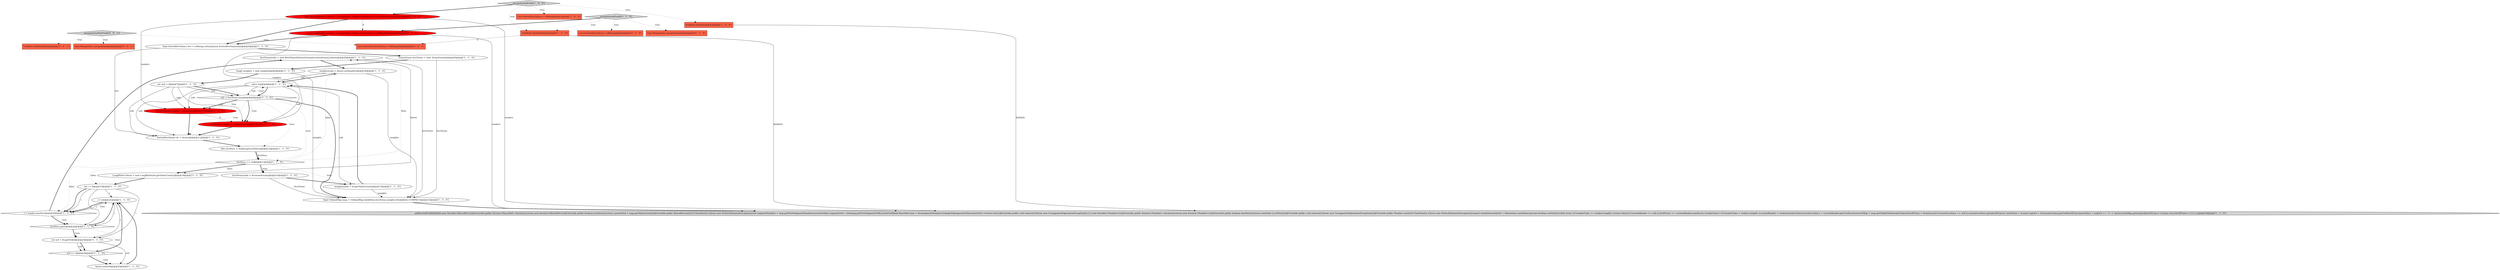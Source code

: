 digraph {
17 [style = filled, label = "liveTerms(sub( = new BitsFilteredTermsEnum(dv.termsEnum(),bitset)@@@29@@@['1', '1', '0']", fillcolor = white, shape = ellipse image = "AAA0AAABBB1BBB"];
14 [style = filled, label = "weights(sub( = bitset.cardinality()@@@30@@@['1', '1', '0']", fillcolor = white, shape = ellipse image = "AAA0AAABBB1BBB"];
15 [style = filled, label = "final OrdinalMap map = OrdinalMap.build(this,liveTerms,weights,PackedInts.COMPACT)@@@33@@@['1', '1', '0']", fillcolor = white, shape = ellipse image = "AAA0AAABBB1BBB"];
20 [style = filled, label = "TermsEnum liveTerms = new TermsEnum((((@@@5@@@['1', '1', '0']", fillcolor = white, shape = ellipse image = "AAA0AAABBB1BBB"];
8 [style = filled, label = "AtomicReader reader = readers(sub(@@@10@@@['1', '0', '0']", fillcolor = red, shape = ellipse image = "AAA1AAABBB1BBB"];
7 [style = filled, label = "weights(sub( = dv.getValueCount()@@@15@@@['1', '1', '0']", fillcolor = white, shape = ellipse image = "AAA0AAABBB1BBB"];
23 [style = filled, label = "SortedDocValues dv = dvs(sub(@@@11@@@['1', '1', '0']", fillcolor = white, shape = ellipse image = "AAA0AAABBB1BBB"];
34 [style = filled, label = "FieldInfo fieldInfo@@@2@@@['0', '0', '1']", fillcolor = tomato, shape = box image = "AAA0AAABBB3BBB"];
37 [style = filled, label = "List<SortedSetDocValues> toMerge@@@2@@@['0', '0', '1']", fillcolor = tomato, shape = box image = "AAA0AAABBB3BBB"];
12 [style = filled, label = "Bits liveDocs = reader.getLiveDocs()@@@12@@@['1', '1', '0']", fillcolor = white, shape = ellipse image = "AAA0AAABBB1BBB"];
28 [style = filled, label = "int sub = 0@@@7@@@['1', '1', '0']", fillcolor = white, shape = ellipse image = "AAA0AAABBB1BBB"];
9 [style = filled, label = "FieldInfo fieldInfo@@@2@@@['1', '1', '0']", fillcolor = tomato, shape = box image = "AAA0AAABBB1BBB"];
21 [style = filled, label = "i++@@@21@@@['1', '1', '0']", fillcolor = white, shape = ellipse image = "AAA0AAABBB1BBB"];
6 [style = filled, label = "liveTerms(sub( = dv.termsEnum()@@@14@@@['1', '1', '0']", fillcolor = white, shape = ellipse image = "AAA0AAABBB1BBB"];
27 [style = filled, label = "liveDocs.get(i)@@@22@@@['1', '1', '0']", fillcolor = white, shape = diamond image = "AAA0AAABBB1BBB"];
25 [style = filled, label = "bitset.set(ord)@@@25@@@['1', '1', '0']", fillcolor = white, shape = ellipse image = "AAA0AAABBB1BBB"];
5 [style = filled, label = "long(( weights = new long((((@@@6@@@['1', '1', '0']", fillcolor = white, shape = ellipse image = "AAA0AAABBB1BBB"];
30 [style = filled, label = "List<SortedDocValues> toMerge@@@2@@@['0', '1', '0']", fillcolor = tomato, shape = box image = "AAA0AAABBB2BBB"];
36 [style = filled, label = "final MergeState mergeState@@@2@@@['0', '0', '1']", fillcolor = tomato, shape = box image = "AAA0AAABBB3BBB"];
18 [style = filled, label = "mergeSortedField['1', '0', '0']", fillcolor = lightgray, shape = diamond image = "AAA0AAABBB1BBB"];
26 [style = filled, label = "final SortedDocValues dvs = toMerge.toArray(new SortedDocValues(((()@@@4@@@['1', '1', '0']", fillcolor = white, shape = ellipse image = "AAA0AAABBB1BBB"];
0 [style = filled, label = "addSortedField(fieldInfo,new Iterable<BytesRef>(){@Override public Iterator<BytesRef> iterator(){return new Iterator<BytesRef>(){@Override public boolean hasNext(){return currentOrd < map.getValueCount()}@Override public BytesRef next(){if (!hasNext()) {throw new NoSuchElementException()}int segmentNumber = map.getFirstSegmentNumber(currentOrd)int segmentOrd = (int)map.getFirstSegmentOrd(currentOrd)final BytesRef term = dvs(segmentNumber(.lookupOrd(segmentOrd)currentOrd++return term}@Override public void remove(){throw new UnsupportedOperationException()}}}},new Iterable<Number>(){@Override public Iterator<Number> iterator(){return new Iterator<Number>(){@Override public boolean hasNext(){return nextIsSet || setNext()}@Override public void remove(){throw new UnsupportedOperationException()}@Override public Number next(){if (!hasNext()) {throw new NoSuchElementException()}assert nextIsSetnextIsSet = falsereturn nextValue}private boolean setNext(){while (true) {if (readerUpto == readers.length) {return false}if (currentReader == null || docIDUpto == currentReader.maxDoc()) {readerUpto++if (readerUpto < readers.length) {currentReader = readers(readerUpto(currentLiveDocs = currentReader.getLiveDocs()currentMap = map.getGlobalOrds(readerUpto)}docIDUpto = 0continue}if (currentLiveDocs == null || currentLiveDocs.get(docIDUpto)) {nextIsSet = trueint segOrd = dvs(readerUpto(.getOrd(docIDUpto)nextValue = segOrd == -1? -1: (int)currentMap.get(segOrd)docIDUpto++return true}docIDUpto++}}}}})@@@34@@@['1', '1', '0']", fillcolor = lightgray, shape = ellipse image = "AAA0AAABBB1BBB"];
35 [style = filled, label = "mergeSortedSetField['0', '0', '1']", fillcolor = lightgray, shape = diamond image = "AAA0AAABBB3BBB"];
24 [style = filled, label = "i < reader.maxDoc()@@@20@@@['1', '1', '0']", fillcolor = white, shape = diamond image = "AAA0AAABBB1BBB"];
4 [style = filled, label = "int i = 0@@@19@@@['1', '1', '0']", fillcolor = white, shape = ellipse image = "AAA0AAABBB1BBB"];
19 [style = filled, label = "final AtomicReader readers = mergeState.readers.toArray(new AtomicReader(((()@@@3@@@['1', '0', '0']", fillcolor = red, shape = ellipse image = "AAA1AAABBB1BBB"];
33 [style = filled, label = "LeafReader reader = readers(sub(@@@10@@@['0', '1', '0']", fillcolor = red, shape = ellipse image = "AAA1AAABBB2BBB"];
29 [style = filled, label = "final MergeState mergeState@@@2@@@['0', '1', '0']", fillcolor = tomato, shape = box image = "AAA0AAABBB2BBB"];
22 [style = filled, label = "sub++@@@9@@@['1', '1', '0']", fillcolor = white, shape = ellipse image = "AAA0AAABBB1BBB"];
32 [style = filled, label = "final LeafReader readers = mergeState.readers.toArray(new LeafReader(((()@@@3@@@['0', '1', '0']", fillcolor = red, shape = ellipse image = "AAA1AAABBB2BBB"];
1 [style = filled, label = "List<SortedDocValues> toMerge@@@2@@@['1', '0', '0']", fillcolor = tomato, shape = box image = "AAA0AAABBB1BBB"];
2 [style = filled, label = "int ord = dv.getOrd(i)@@@23@@@['1', '1', '0']", fillcolor = white, shape = ellipse image = "AAA0AAABBB1BBB"];
3 [style = filled, label = "FieldInfo fieldInfo@@@2@@@['1', '0', '0']", fillcolor = tomato, shape = box image = "AAA0AAABBB1BBB"];
16 [style = filled, label = "ord >= 0@@@24@@@['1', '1', '0']", fillcolor = white, shape = diamond image = "AAA0AAABBB1BBB"];
31 [style = filled, label = "mergeSortedField['0', '1', '0']", fillcolor = lightgray, shape = diamond image = "AAA0AAABBB2BBB"];
13 [style = filled, label = "LongBitSet bitset = new LongBitSet(dv.getValueCount())@@@18@@@['1', '1', '0']", fillcolor = white, shape = ellipse image = "AAA0AAABBB1BBB"];
10 [style = filled, label = "sub < liveTerms.length@@@8@@@['1', '1', '0']", fillcolor = white, shape = diamond image = "AAA0AAABBB1BBB"];
11 [style = filled, label = "liveDocs == null@@@13@@@['1', '1', '0']", fillcolor = white, shape = diamond image = "AAA0AAABBB1BBB"];
28->10 [style = solid, label="sub"];
10->8 [style = dotted, label="true"];
22->23 [style = solid, label="sub"];
22->33 [style = solid, label="sub"];
8->33 [style = dashed, label="0"];
7->15 [style = solid, label="weights"];
19->0 [style = solid, label="readers"];
12->11 [style = solid, label="liveDocs"];
21->24 [style = bold, label=""];
3->0 [style = solid, label="fieldInfo"];
27->2 [style = dotted, label="true"];
24->27 [style = dotted, label="true"];
5->28 [style = bold, label=""];
11->24 [style = dotted, label="false"];
21->2 [style = solid, label="i"];
4->2 [style = solid, label="i"];
13->17 [style = solid, label="bitset"];
10->8 [style = bold, label=""];
17->14 [style = bold, label=""];
22->8 [style = solid, label="sub"];
15->0 [style = bold, label=""];
11->13 [style = bold, label=""];
18->3 [style = dotted, label="true"];
24->17 [style = bold, label=""];
2->16 [style = solid, label="ord"];
11->17 [style = dotted, label="false"];
23->12 [style = bold, label=""];
35->37 [style = dotted, label="true"];
31->9 [style = dotted, label="true"];
24->21 [style = dotted, label="true"];
24->27 [style = bold, label=""];
27->2 [style = bold, label=""];
25->21 [style = bold, label=""];
2->16 [style = bold, label=""];
14->15 [style = solid, label="weights"];
11->7 [style = dotted, label="true"];
8->23 [style = bold, label=""];
9->0 [style = solid, label="fieldInfo"];
20->15 [style = solid, label="liveTerms"];
12->11 [style = bold, label=""];
14->22 [style = bold, label=""];
18->19 [style = bold, label=""];
32->26 [style = bold, label=""];
9->37 [style = dashed, label="0"];
7->22 [style = solid, label="sub"];
2->25 [style = solid, label="ord"];
33->23 [style = bold, label=""];
31->30 [style = dotted, label="true"];
10->23 [style = dotted, label="true"];
19->26 [style = bold, label=""];
4->21 [style = solid, label="i"];
19->32 [style = dashed, label="0"];
6->7 [style = bold, label=""];
16->25 [style = dotted, label="true"];
31->29 [style = dotted, label="true"];
26->20 [style = bold, label=""];
19->8 [style = solid, label="readers"];
4->24 [style = bold, label=""];
32->0 [style = solid, label="readers"];
31->32 [style = bold, label=""];
18->1 [style = dotted, label="true"];
6->15 [style = solid, label="liveTerms"];
5->15 [style = solid, label="weights"];
21->27 [style = solid, label="i"];
7->22 [style = bold, label=""];
10->11 [style = dotted, label="true"];
11->6 [style = dotted, label="true"];
26->23 [style = solid, label="dvs"];
18->9 [style = dotted, label="true"];
22->10 [style = bold, label=""];
10->33 [style = bold, label=""];
27->21 [style = bold, label=""];
17->15 [style = solid, label="liveTerms"];
11->13 [style = dotted, label="false"];
27->16 [style = dotted, label="true"];
10->12 [style = dotted, label="true"];
10->15 [style = bold, label=""];
28->10 [style = bold, label=""];
32->33 [style = solid, label="readers"];
35->36 [style = dotted, label="true"];
28->33 [style = solid, label="sub"];
11->6 [style = bold, label=""];
21->24 [style = solid, label="i"];
16->25 [style = bold, label=""];
4->27 [style = solid, label="i"];
11->14 [style = dotted, label="false"];
10->33 [style = dotted, label="true"];
20->5 [style = bold, label=""];
4->24 [style = solid, label="i"];
11->4 [style = dotted, label="false"];
22->10 [style = solid, label="sub"];
14->22 [style = solid, label="sub"];
16->21 [style = bold, label=""];
10->22 [style = dotted, label="true"];
35->34 [style = dotted, label="true"];
28->23 [style = solid, label="sub"];
28->8 [style = solid, label="sub"];
13->4 [style = bold, label=""];
}

